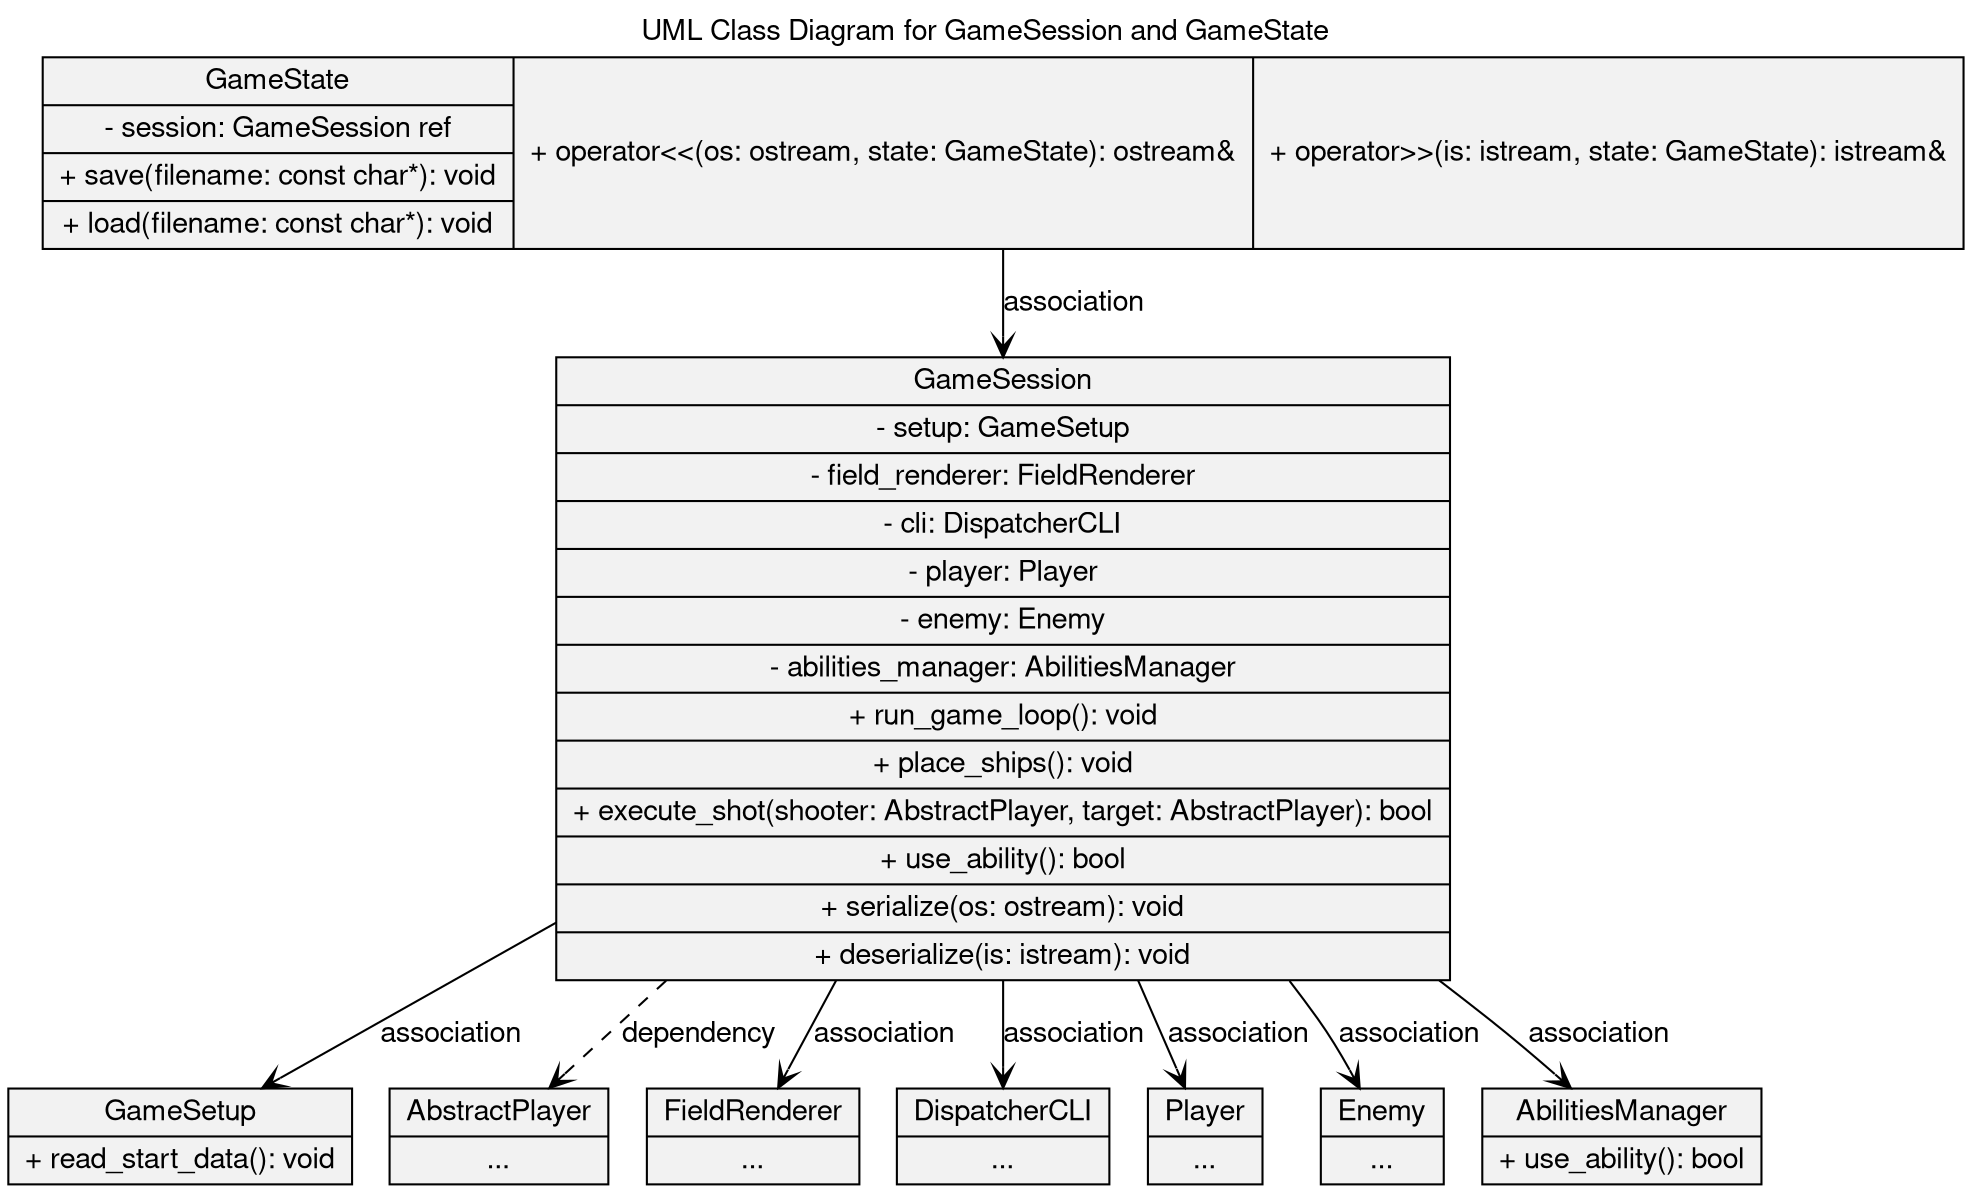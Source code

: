 digraph UML_Class_diagram {
    graph [
    label="UML Class Diagram for GameSession and GameState"
    labelloc="t"
    fontname="Helvetica,Arial,sans-serif"
    rankdir=UD
    ]
    node [
    fontname="Helvetica,Arial,sans-serif"
    shape=record
    style=filled
    fillcolor=gray95
    ]
    edge [fontname="Helvetica,Arial,sans-serif"]

    GameSetup [label="{GameSetup | + read_start_data(): void}"]
    AbstractPlayer [label="{AbstractPlayer | ...}"]
    FieldRenderer [label="{FieldRenderer | ...}"]
    DispatcherCLI [label="{DispatcherCLI | ...}"]
    Player [label="{Player | ...}"]
    Enemy [label="{Enemy | ...}"]
    AbilitiesManager [label="{AbilitiesManager | + use_ability(): bool}"]

    GameSession [label="{GameSession | - setup: GameSetup | - field_renderer: FieldRenderer | - cli: DispatcherCLI | - player: Player | - enemy: Enemy | - abilities_manager: AbilitiesManager | + run_game_loop(): void | + place_ships(): void | + execute_shot(shooter: AbstractPlayer, target: AbstractPlayer): bool | + use_ability(): bool | + serialize(os: ostream): void | + deserialize(is: istream): void}"]

    GameState [label="{GameState | - session: GameSession ref | + save(filename: const char*): void | + load(filename: const char*): void} | + operator\<\<(os: ostream, state: GameState): ostream& | + operator\>\>(is: istream, state: GameState): istream&}"]

    GameSession -> GameSetup [label="association" arrowhead=open]
    GameSession -> FieldRenderer [label="association" arrowhead=open]
    GameSession -> DispatcherCLI [label="association" arrowhead=open]
    GameSession -> Player [label="association" arrowhead=open]
    GameSession -> Enemy [label="association" arrowhead=open]
    GameSession -> AbilitiesManager [label="association" arrowhead=open]
    GameSession -> AbstractPlayer [label="dependency" arrowhead=open style=dashed]

    GameState -> GameSession [label="association" arrowhead=open]
}

